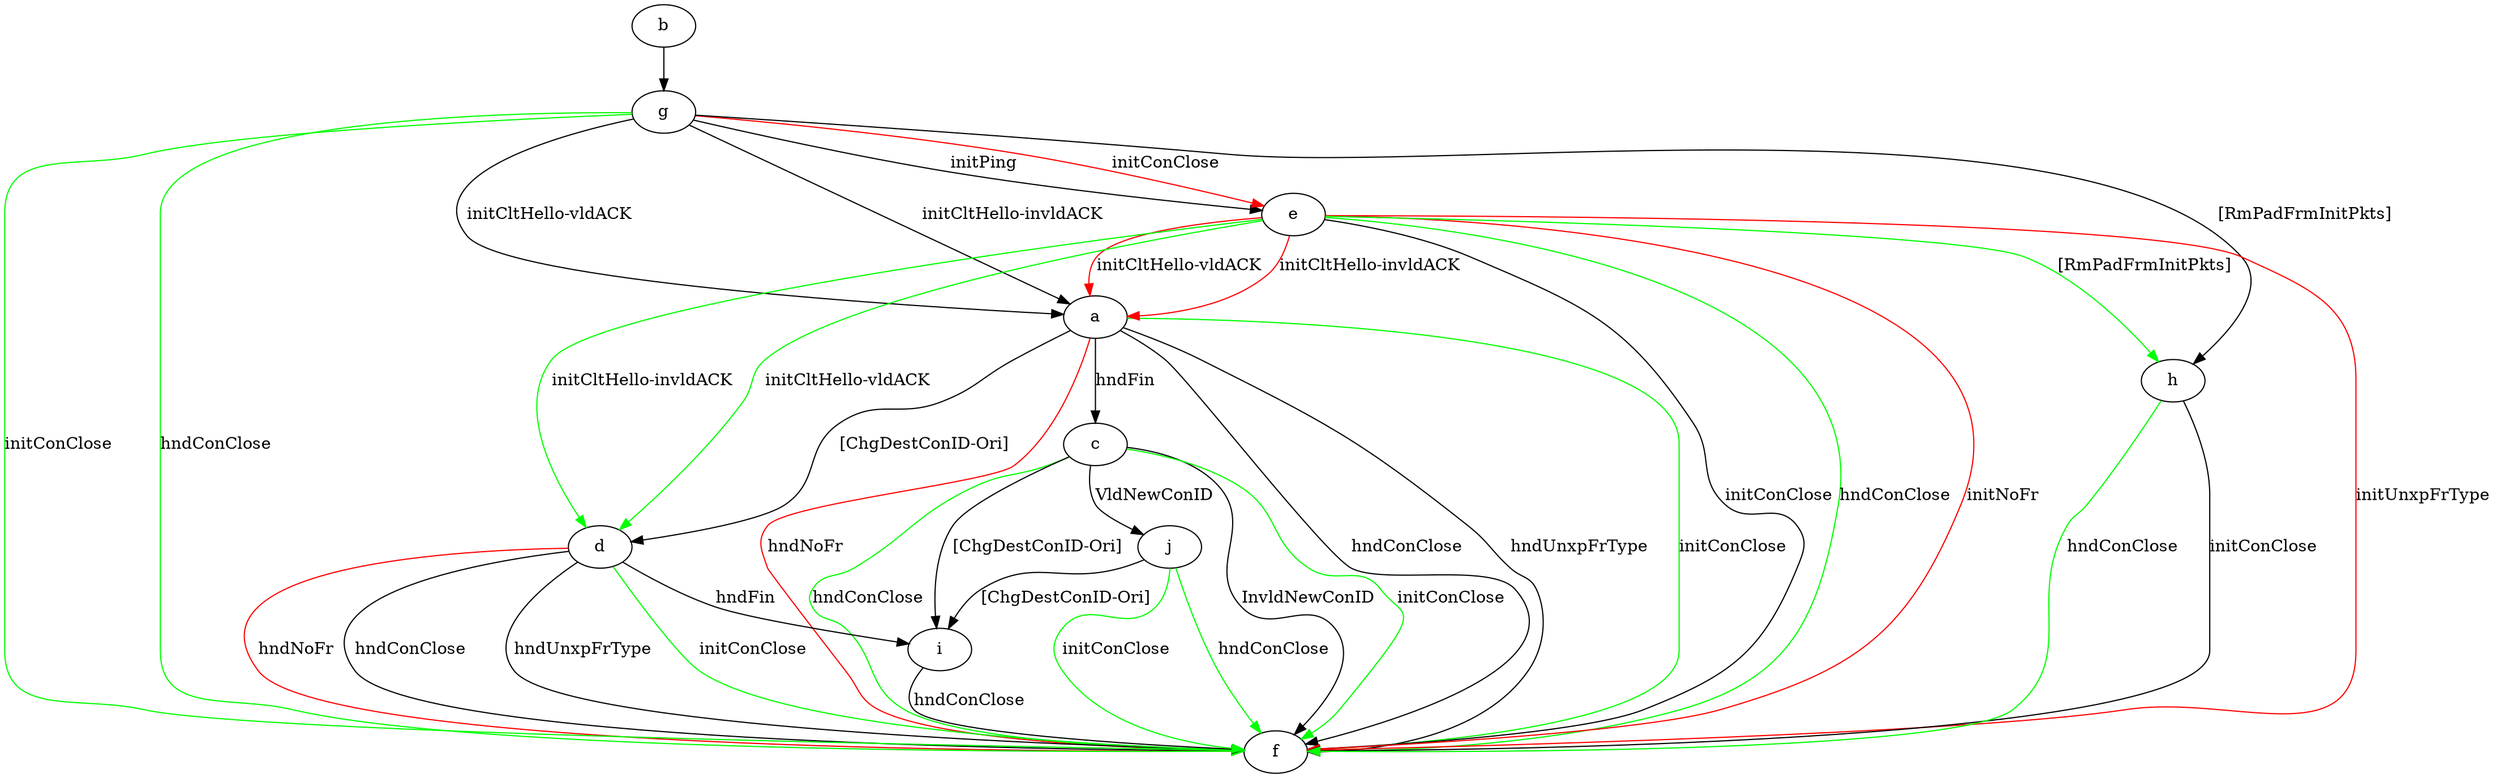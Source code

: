 digraph "" {
	a -> c	[key=0,
		label="hndFin "];
	a -> d	[key=0,
		label="[ChgDestConID-Ori] "];
	a -> f	[key=0,
		label="hndConClose "];
	a -> f	[key=1,
		label="hndUnxpFrType "];
	a -> f	[key=2,
		color=green,
		label="initConClose "];
	a -> f	[key=3,
		color=red,
		label="hndNoFr "];
	b -> g	[key=0];
	c -> f	[key=0,
		label="InvldNewConID "];
	c -> f	[key=1,
		color=green,
		label="initConClose "];
	c -> f	[key=2,
		color=green,
		label="hndConClose "];
	c -> i	[key=0,
		label="[ChgDestConID-Ori] "];
	c -> j	[key=0,
		label="VldNewConID "];
	d -> f	[key=0,
		label="hndConClose "];
	d -> f	[key=1,
		label="hndUnxpFrType "];
	d -> f	[key=2,
		color=green,
		label="initConClose "];
	d -> f	[key=3,
		color=red,
		label="hndNoFr "];
	d -> i	[key=0,
		label="hndFin "];
	e -> a	[key=0,
		color=red,
		label="initCltHello-vldACK "];
	e -> a	[key=1,
		color=red,
		label="initCltHello-invldACK "];
	e -> d	[key=0,
		color=green,
		label="initCltHello-vldACK "];
	e -> d	[key=1,
		color=green,
		label="initCltHello-invldACK "];
	e -> f	[key=0,
		label="initConClose "];
	e -> f	[key=1,
		color=green,
		label="hndConClose "];
	e -> f	[key=2,
		color=red,
		label="initNoFr "];
	e -> f	[key=3,
		color=red,
		label="initUnxpFrType "];
	e -> h	[key=0,
		color=green,
		label="[RmPadFrmInitPkts] "];
	g -> a	[key=0,
		label="initCltHello-vldACK "];
	g -> a	[key=1,
		label="initCltHello-invldACK "];
	g -> e	[key=0,
		label="initPing "];
	g -> e	[key=1,
		color=red,
		label="initConClose "];
	g -> f	[key=0,
		color=green,
		label="initConClose "];
	g -> f	[key=1,
		color=green,
		label="hndConClose "];
	g -> h	[key=0,
		label="[RmPadFrmInitPkts] "];
	h -> f	[key=0,
		label="initConClose "];
	h -> f	[key=1,
		color=green,
		label="hndConClose "];
	i -> f	[key=0,
		label="hndConClose "];
	j -> f	[key=0,
		color=green,
		label="initConClose "];
	j -> f	[key=1,
		color=green,
		label="hndConClose "];
	j -> i	[key=0,
		label="[ChgDestConID-Ori] "];
}
